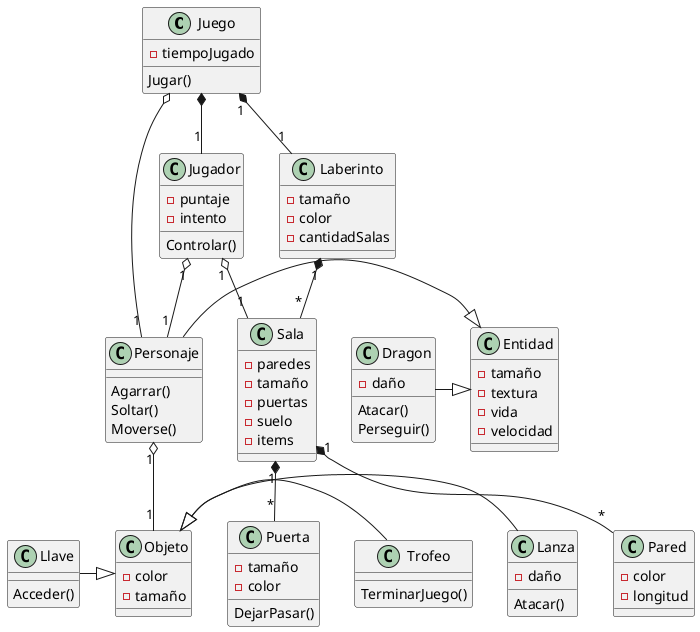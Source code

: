 @startuml Adventure

class Juego
{
    Jugar()
    -tiempoJugado
}
class Jugador
{
    Controlar()
    -puntaje
    -intento
}
class Personaje 
{
    Agarrar()
    Soltar()
    Moverse()
    
}
class Objeto{
    -color
    -tamaño
}
class Llave
{
    Acceder()
   
}
class Trofeo
{
    TerminarJuego()
}
class Lanza 
{
    Atacar()
    -daño
}

class Sala
{
    -paredes
    -tamaño
    -puertas
    -suelo
    -items
}
class Puerta 
{
    DejarPasar()
    -tamaño 
    -color
}
class Laberinto
{
    -tamaño
    -color
    -cantidadSalas
}
class Pared
{
    -color
    -longitud
}

class Dragon
{
    Atacar()
    Perseguir()
    -daño
   
}

class Entidad{
    -tamaño
    -textura
    -vida
    -velocidad

}

Jugador "1" o-- "1" Personaje
Juego *-- "1" Jugador
Juego o-- "1" Personaje

Llave -|> Objeto
Trofeo-|> Objeto
Lanza -|> Objeto

Personaje "1" o-- "1" Objeto

Juego "1" *-- "1"Laberinto
Laberinto "1" *-- "*"Sala
Jugador "1" o--"1"Sala
Sala "1"*-- "*" Puerta
Sala "1" *-- "*" Pared 

Personaje -|> Entidad
Dragon -|> Entidad

@enduml